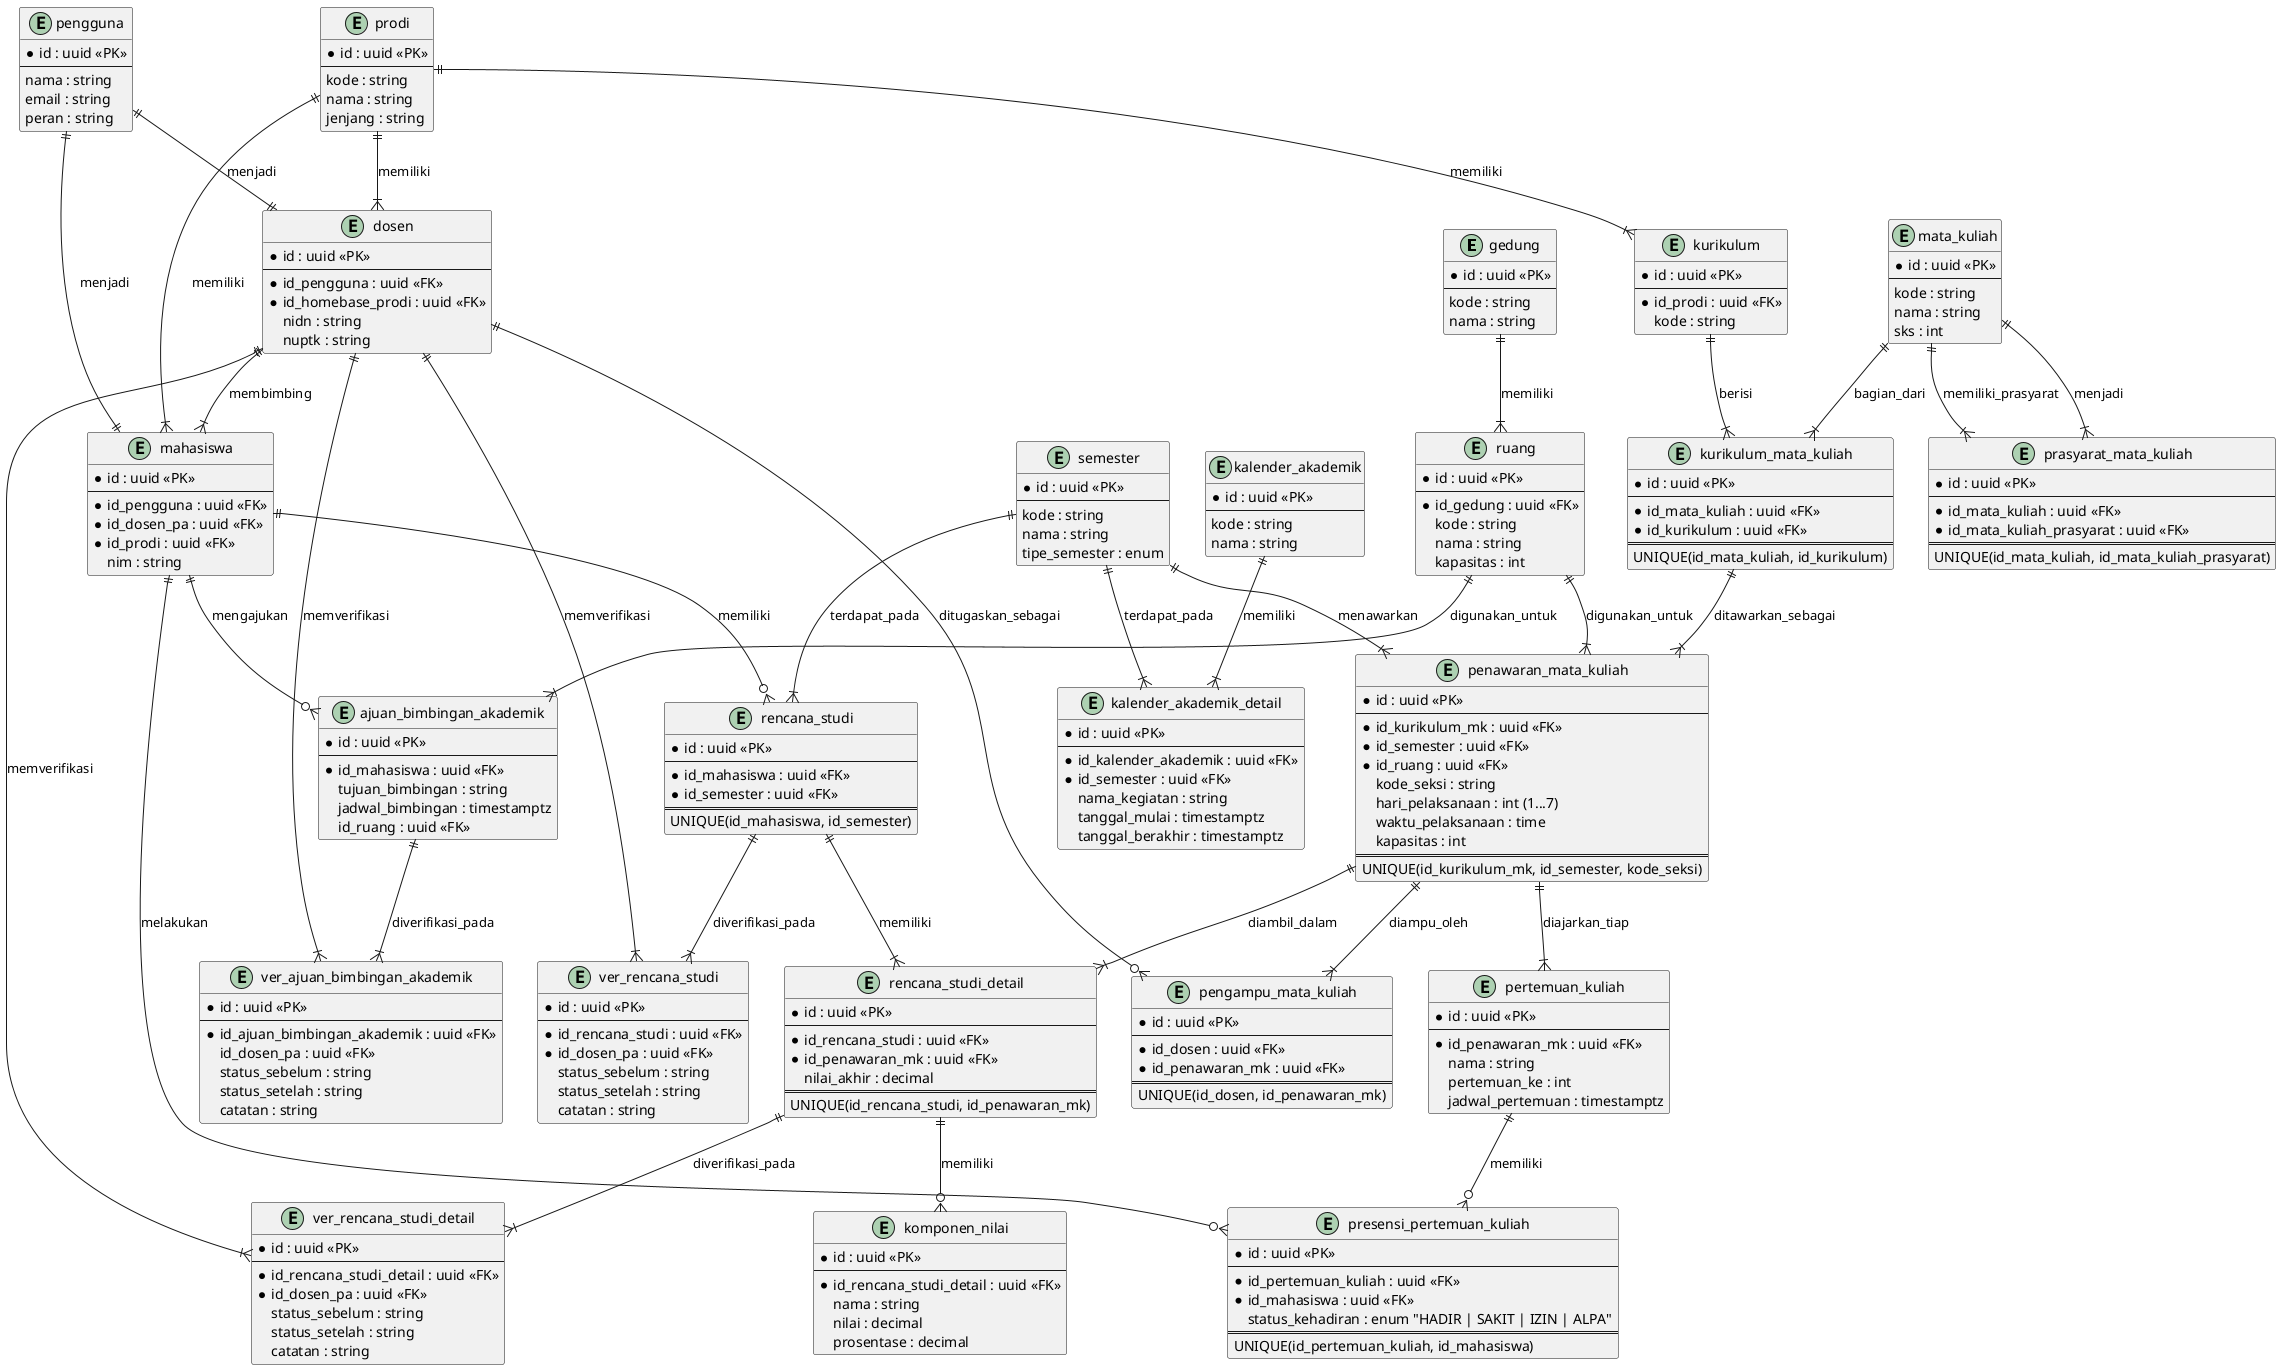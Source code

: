 @startuml SIAKAD_v3_Conceptual_Data_Model

!define ENTITY entity

ENTITY gedung {
    * id : uuid <<PK>>
    --
    kode : string
    nama : string
}

ENTITY ruang {
    * id : uuid <<PK>>
    --
    * id_gedung : uuid <<FK>>
    kode : string
    nama : string
    kapasitas : int
}

ENTITY prodi {
    * id : uuid <<PK>>
    --
    kode : string
    nama : string
    jenjang : string
}

ENTITY pengguna {
    * id : uuid <<PK>>
    --
    nama : string
    email : string
    peran : string
}

ENTITY mahasiswa {
    * id : uuid <<PK>>
    --
    * id_pengguna : uuid <<FK>>
    * id_dosen_pa : uuid <<FK>>
    * id_prodi : uuid <<FK>>
    nim : string
}

ENTITY dosen {
    * id : uuid <<PK>>
    --
    * id_pengguna : uuid <<FK>>
    * id_homebase_prodi : uuid <<FK>>
    nidn : string
    nuptk : string
}

ENTITY kalender_akademik {
    * id : uuid <<PK>>
    --
    kode : string
    nama : string
}

ENTITY mata_kuliah {
    * id : uuid <<PK>>
    --
    kode : string
    nama : string
    sks : int
}

ENTITY prasyarat_mata_kuliah {
    * id : uuid <<PK>>
    --
    * id_mata_kuliah : uuid <<FK>>
    * id_mata_kuliah_prasyarat : uuid <<FK>>
    ==
    UNIQUE(id_mata_kuliah, id_mata_kuliah_prasyarat)
}

ENTITY semester {
    * id : uuid <<PK>>
    --
    kode : string
    nama : string
    tipe_semester : enum
}

ENTITY kurikulum {
    * id : uuid <<PK>>
    --
    * id_prodi : uuid <<FK>>
    kode : string
}

ENTITY kalender_akademik_detail {
    * id : uuid <<PK>>
    --
    * id_kalender_akademik : uuid <<FK>>
    * id_semester : uuid <<FK>>
    nama_kegiatan : string
    tanggal_mulai : timestamptz
    tanggal_berakhir : timestamptz
}

ENTITY kurikulum_mata_kuliah {
    * id : uuid <<PK>>
    --
    * id_mata_kuliah : uuid <<FK>>
    * id_kurikulum : uuid <<FK>>
    ==
    UNIQUE(id_mata_kuliah, id_kurikulum)
}

ENTITY penawaran_mata_kuliah {
    * id : uuid <<PK>>
    --
    * id_kurikulum_mk : uuid <<FK>>
    * id_semester : uuid <<FK>>
    * id_ruang : uuid <<FK>>
    kode_seksi : string
    hari_pelaksanaan : int (1...7)
    waktu_pelaksanaan : time
    kapasitas : int
    ==
    UNIQUE(id_kurikulum_mk, id_semester, kode_seksi)
}

ENTITY pengampu_mata_kuliah {
    * id : uuid <<PK>>
    --
    * id_dosen : uuid <<FK>>
    * id_penawaran_mk : uuid <<FK>>
    ==
    UNIQUE(id_dosen, id_penawaran_mk)
}

ENTITY rencana_studi {
    * id : uuid <<PK>>
    --
    * id_mahasiswa : uuid <<FK>>
    * id_semester : uuid <<FK>>
    ==
    UNIQUE(id_mahasiswa, id_semester)
}

ENTITY rencana_studi_detail {
    * id : uuid <<PK>>
    --
    * id_rencana_studi : uuid <<FK>>
    * id_penawaran_mk : uuid <<FK>>
    nilai_akhir : decimal
    ==
    UNIQUE(id_rencana_studi, id_penawaran_mk)
}

ENTITY ver_rencana_studi {
    * id : uuid <<PK>>
    --
    * id_rencana_studi : uuid <<FK>>
    * id_dosen_pa : uuid <<FK>>
    status_sebelum : string
    status_setelah : string
    catatan : string
}

ENTITY ver_rencana_studi_detail {
    * id : uuid <<PK>>
    --
    * id_rencana_studi_detail : uuid <<FK>>
    * id_dosen_pa : uuid <<FK>>
    status_sebelum : string
    status_setelah : string
    catatan : string
}

ENTITY komponen_nilai {
    * id : uuid <<PK>>
    --
    * id_rencana_studi_detail : uuid <<FK>>
    nama : string
    nilai : decimal
    prosentase : decimal
}

ENTITY pertemuan_kuliah {
    * id : uuid <<PK>>
    --
    * id_penawaran_mk : uuid <<FK>>
    nama : string
    pertemuan_ke : int
    jadwal_pertemuan : timestamptz
}

ENTITY presensi_pertemuan_kuliah {
    * id : uuid <<PK>>
    --
    * id_pertemuan_kuliah : uuid <<FK>>
    * id_mahasiswa : uuid <<FK>>
    status_kehadiran : enum "HADIR | SAKIT | IZIN | ALPA"
    ==
    UNIQUE(id_pertemuan_kuliah, id_mahasiswa)
}

ENTITY ajuan_bimbingan_akademik {
    * id : uuid <<PK>>
    --
    * id_mahasiswa : uuid <<FK>>
    tujuan_bimbingan : string
    jadwal_bimbingan : timestamptz
    id_ruang : uuid <<FK>>
}

ENTITY ver_ajuan_bimbingan_akademik {
    * id : uuid <<PK>>
    --
    * id_ajuan_bimbingan_akademik : uuid <<FK>>
    id_dosen_pa : uuid <<FK>>
    status_sebelum : string
    status_setelah : string
    catatan : string
}

' Relationships
gedung ||--|{ ruang : "memiliki"
pengguna ||--|| mahasiswa : "menjadi"
pengguna ||--|| dosen : "menjadi"
prodi ||--|{ kurikulum : "memiliki"
prodi ||--|{ dosen : "memiliki"
prodi ||--|{ mahasiswa : "memiliki"
dosen ||--|{ mahasiswa : "membimbing"
kurikulum ||--|{ kurikulum_mata_kuliah : "berisi"
mata_kuliah ||--|{ kurikulum_mata_kuliah : "bagian_dari"
kurikulum_mata_kuliah ||--|{ penawaran_mata_kuliah : "ditawarkan_sebagai"
ruang ||--|{ penawaran_mata_kuliah : "digunakan_untuk"
semester ||--|{ penawaran_mata_kuliah : "menawarkan"
mahasiswa ||--o{ rencana_studi : "memiliki"
dosen ||--o{ pengampu_mata_kuliah : "ditugaskan_sebagai"
penawaran_mata_kuliah ||--|{ pengampu_mata_kuliah : "diampu_oleh"
kalender_akademik ||--|{ kalender_akademik_detail : "memiliki"
semester ||--|{ kalender_akademik_detail : "terdapat_pada"
semester ||--|{ rencana_studi : "terdapat_pada"
rencana_studi ||--|{ rencana_studi_detail : "memiliki"
penawaran_mata_kuliah ||--|{ rencana_studi_detail : "diambil_dalam"
rencana_studi_detail ||--|{ ver_rencana_studi_detail : "diverifikasi_pada"
rencana_studi ||--|{ ver_rencana_studi : "diverifikasi_pada"
dosen ||--|{ ver_rencana_studi : "memverifikasi"
dosen ||--|{ ver_rencana_studi_detail : "memverifikasi"
rencana_studi_detail ||--o{ komponen_nilai : "memiliki"
mata_kuliah ||--|{ prasyarat_mata_kuliah : "memiliki_prasyarat"
mata_kuliah ||--|{ prasyarat_mata_kuliah : "menjadi"
penawaran_mata_kuliah ||--|{ pertemuan_kuliah : "diajarkan_tiap"
pertemuan_kuliah ||--o{ presensi_pertemuan_kuliah : "memiliki"
mahasiswa ||--o{ presensi_pertemuan_kuliah : "melakukan"
mahasiswa ||--o{ ajuan_bimbingan_akademik : "mengajukan"
ajuan_bimbingan_akademik ||--|{ ver_ajuan_bimbingan_akademik : "diverifikasi_pada"
ruang ||--|{ ajuan_bimbingan_akademik : "digunakan_untuk"
dosen ||--|{ ver_ajuan_bimbingan_akademik : "memverifikasi"

@enduml
